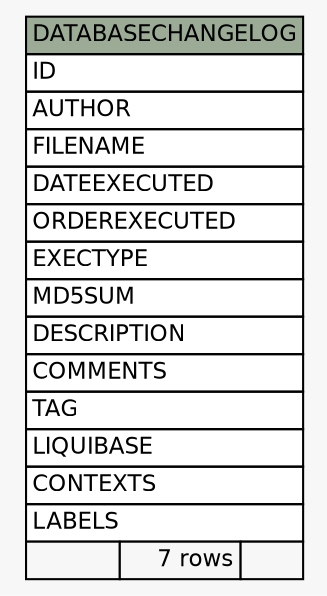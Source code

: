 // dot 2.38.0 on Linux 4.2.6-300.fc23.x86_64
// SchemaSpy rev 590
digraph "DATABASECHANGELOG" {
  graph [
    rankdir="RL"
    bgcolor="#f7f7f7"
    nodesep="0.18"
    ranksep="0.46"
    fontname="Helvetica"
    fontsize="11"
  ];
  node [
    fontname="Helvetica"
    fontsize="11"
    shape="plaintext"
  ];
  edge [
    arrowsize="0.8"
  ];
  "DATABASECHANGELOG" [
    label=<
    <TABLE BORDER="0" CELLBORDER="1" CELLSPACING="0" BGCOLOR="#ffffff">
      <TR><TD COLSPAN="3" BGCOLOR="#9bab96" ALIGN="CENTER">DATABASECHANGELOG</TD></TR>
      <TR><TD PORT="ID" COLSPAN="3" ALIGN="LEFT">ID</TD></TR>
      <TR><TD PORT="AUTHOR" COLSPAN="3" ALIGN="LEFT">AUTHOR</TD></TR>
      <TR><TD PORT="FILENAME" COLSPAN="3" ALIGN="LEFT">FILENAME</TD></TR>
      <TR><TD PORT="DATEEXECUTED" COLSPAN="3" ALIGN="LEFT">DATEEXECUTED</TD></TR>
      <TR><TD PORT="ORDEREXECUTED" COLSPAN="3" ALIGN="LEFT">ORDEREXECUTED</TD></TR>
      <TR><TD PORT="EXECTYPE" COLSPAN="3" ALIGN="LEFT">EXECTYPE</TD></TR>
      <TR><TD PORT="MD5SUM" COLSPAN="3" ALIGN="LEFT">MD5SUM</TD></TR>
      <TR><TD PORT="DESCRIPTION" COLSPAN="3" ALIGN="LEFT">DESCRIPTION</TD></TR>
      <TR><TD PORT="COMMENTS" COLSPAN="3" ALIGN="LEFT">COMMENTS</TD></TR>
      <TR><TD PORT="TAG" COLSPAN="3" ALIGN="LEFT">TAG</TD></TR>
      <TR><TD PORT="LIQUIBASE" COLSPAN="3" ALIGN="LEFT">LIQUIBASE</TD></TR>
      <TR><TD PORT="CONTEXTS" COLSPAN="3" ALIGN="LEFT">CONTEXTS</TD></TR>
      <TR><TD PORT="LABELS" COLSPAN="3" ALIGN="LEFT">LABELS</TD></TR>
      <TR><TD ALIGN="LEFT" BGCOLOR="#f7f7f7">  </TD><TD ALIGN="RIGHT" BGCOLOR="#f7f7f7">7 rows</TD><TD ALIGN="RIGHT" BGCOLOR="#f7f7f7">  </TD></TR>
    </TABLE>>
    URL="tables/DATABASECHANGELOG.html"
    tooltip="DATABASECHANGELOG"
  ];
}
